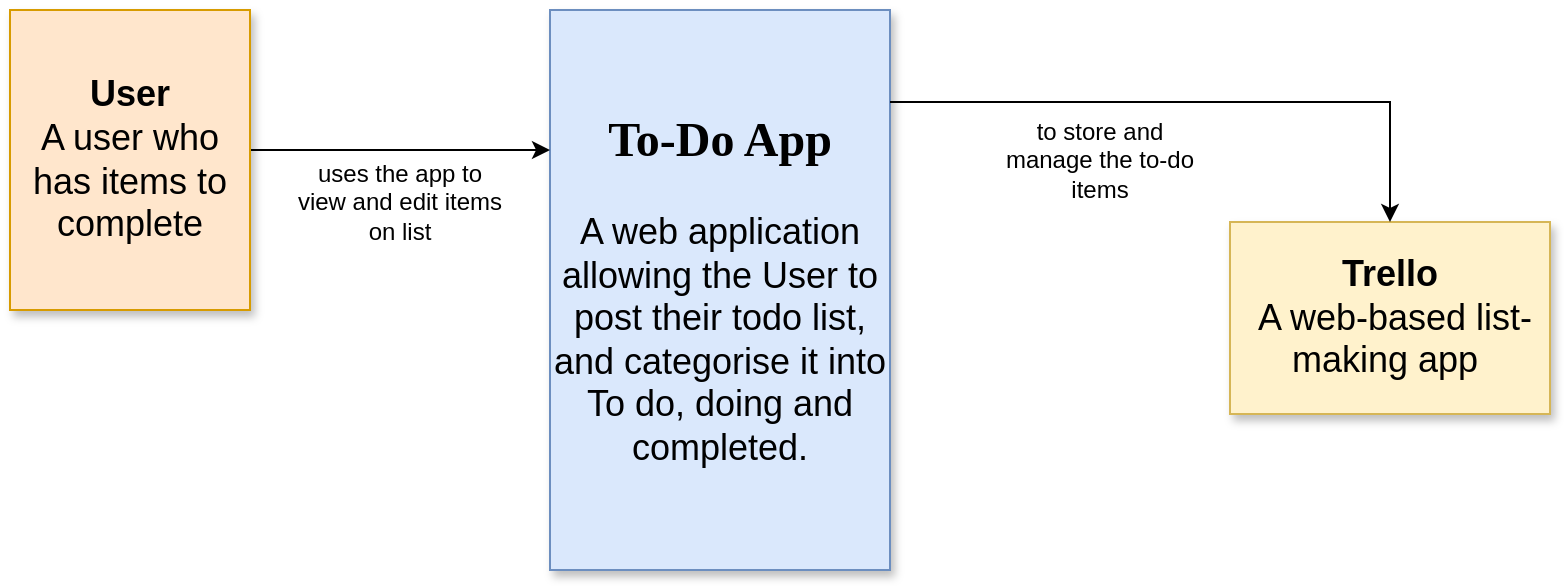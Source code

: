 <mxfile version="14.5.7" type="github">
  <diagram name="Page-1" id="90a13364-a465-7bf4-72fc-28e22215d7a0">
    <mxGraphModel dx="925" dy="605" grid="1" gridSize="10" guides="1" tooltips="1" connect="1" arrows="1" fold="1" page="1" pageScale="1.5" pageWidth="1169" pageHeight="826" background="#ffffff" math="0" shadow="0">
      <root>
        <mxCell id="0" style=";html=1;" />
        <mxCell id="1" style=";html=1;" parent="0" />
        <mxCell id="3a17f1ce550125da-2" value="&lt;font style=&quot;font-size: 24px&quot; face=&quot;Tahoma&quot;&gt;&lt;b&gt;To-Do App&lt;/b&gt;&lt;/font&gt;&lt;br&gt;&lt;br&gt;&lt;font style=&quot;font-size: 18px&quot;&gt;A web application allowing the User to post their todo list, and categorise it into To do, doing and completed.&lt;/font&gt;" style="whiteSpace=wrap;html=1;shadow=1;fontSize=18;fillColor=#dae8fc;strokeColor=#6c8ebf;" parent="1" vertex="1">
          <mxGeometry x="770" y="444" width="170" height="280" as="geometry" />
        </mxCell>
        <mxCell id="3a17f1ce550125da-20" style="edgeStyle=elbowEdgeStyle;rounded=0;html=1;startArrow=none;startFill=0;jettySize=auto;orthogonalLoop=1;fontSize=18;elbow=vertical;" parent="1" source="3a17f1ce550125da-8" target="3a17f1ce550125da-2" edge="1">
          <mxGeometry relative="1" as="geometry">
            <Array as="points">
              <mxPoint x="757" y="514" />
            </Array>
          </mxGeometry>
        </mxCell>
        <mxCell id="3a17f1ce550125da-8" value="&lt;b&gt;User&lt;br&gt;&lt;/b&gt;A user who has items to complete" style="whiteSpace=wrap;html=1;shadow=1;fontSize=18;fillColor=#ffe6cc;strokeColor=#d79b00;" parent="1" vertex="1">
          <mxGeometry x="500" y="444" width="120" height="150" as="geometry" />
        </mxCell>
        <mxCell id="6fAG5YwJJxlUDYIbmbZ--1" value="uses the app to view and edit items on list" style="text;html=1;strokeColor=none;fillColor=none;align=center;verticalAlign=middle;whiteSpace=wrap;rounded=0;" vertex="1" parent="1">
          <mxGeometry x="640" y="530" width="110" height="20" as="geometry" />
        </mxCell>
        <mxCell id="6fAG5YwJJxlUDYIbmbZ--2" value="&lt;b&gt;Trello&lt;br&gt;&lt;/b&gt;&amp;nbsp;A web-based list-making app&amp;nbsp;" style="whiteSpace=wrap;html=1;shadow=1;fontSize=18;fillColor=#fff2cc;strokeColor=#d6b656;" vertex="1" parent="1">
          <mxGeometry x="1110" y="550" width="160" height="96" as="geometry" />
        </mxCell>
        <mxCell id="6fAG5YwJJxlUDYIbmbZ--6" style="edgeStyle=elbowEdgeStyle;rounded=0;html=1;startArrow=none;startFill=0;jettySize=auto;orthogonalLoop=1;fontSize=18;elbow=vertical;entryX=0.5;entryY=0;entryDx=0;entryDy=0;" edge="1" parent="1" target="6fAG5YwJJxlUDYIbmbZ--2">
          <mxGeometry relative="1" as="geometry">
            <Array as="points">
              <mxPoint x="1070" y="490" />
            </Array>
            <mxPoint x="940" y="490" as="sourcePoint" />
            <mxPoint x="1280" y="490" as="targetPoint" />
          </mxGeometry>
        </mxCell>
        <mxCell id="6fAG5YwJJxlUDYIbmbZ--8" value="to store and&lt;br/&gt;manage the to-do items" style="text;html=1;strokeColor=none;fillColor=none;align=center;verticalAlign=middle;whiteSpace=wrap;rounded=0;" vertex="1" parent="1">
          <mxGeometry x="990" y="509" width="110" height="20" as="geometry" />
        </mxCell>
      </root>
    </mxGraphModel>
  </diagram>
</mxfile>
